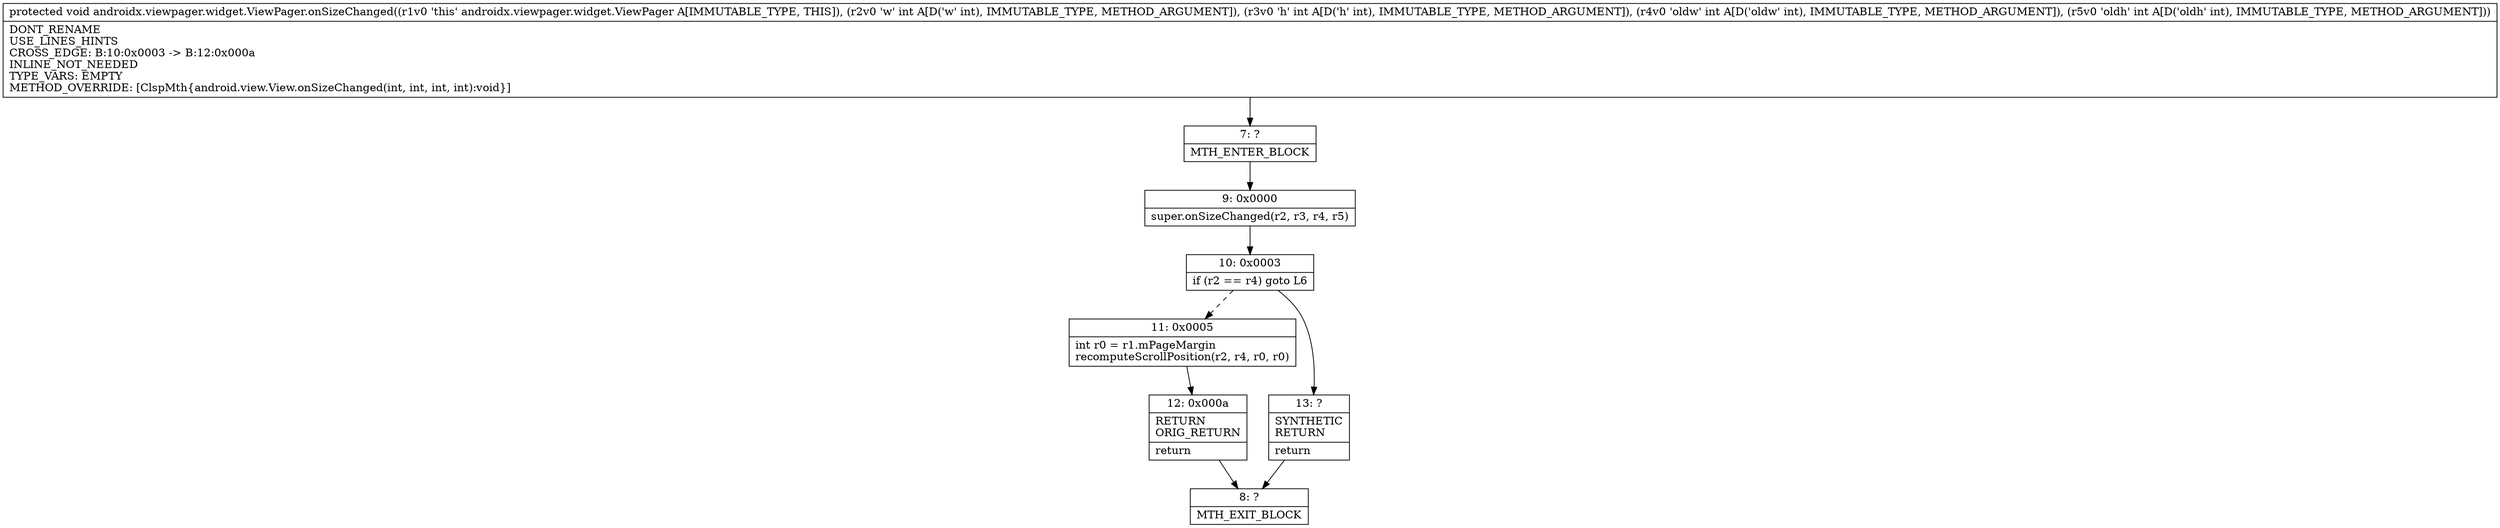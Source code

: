digraph "CFG forandroidx.viewpager.widget.ViewPager.onSizeChanged(IIII)V" {
Node_7 [shape=record,label="{7\:\ ?|MTH_ENTER_BLOCK\l}"];
Node_9 [shape=record,label="{9\:\ 0x0000|super.onSizeChanged(r2, r3, r4, r5)\l}"];
Node_10 [shape=record,label="{10\:\ 0x0003|if (r2 == r4) goto L6\l}"];
Node_11 [shape=record,label="{11\:\ 0x0005|int r0 = r1.mPageMargin\lrecomputeScrollPosition(r2, r4, r0, r0)\l}"];
Node_12 [shape=record,label="{12\:\ 0x000a|RETURN\lORIG_RETURN\l|return\l}"];
Node_8 [shape=record,label="{8\:\ ?|MTH_EXIT_BLOCK\l}"];
Node_13 [shape=record,label="{13\:\ ?|SYNTHETIC\lRETURN\l|return\l}"];
MethodNode[shape=record,label="{protected void androidx.viewpager.widget.ViewPager.onSizeChanged((r1v0 'this' androidx.viewpager.widget.ViewPager A[IMMUTABLE_TYPE, THIS]), (r2v0 'w' int A[D('w' int), IMMUTABLE_TYPE, METHOD_ARGUMENT]), (r3v0 'h' int A[D('h' int), IMMUTABLE_TYPE, METHOD_ARGUMENT]), (r4v0 'oldw' int A[D('oldw' int), IMMUTABLE_TYPE, METHOD_ARGUMENT]), (r5v0 'oldh' int A[D('oldh' int), IMMUTABLE_TYPE, METHOD_ARGUMENT]))  | DONT_RENAME\lUSE_LINES_HINTS\lCROSS_EDGE: B:10:0x0003 \-\> B:12:0x000a\lINLINE_NOT_NEEDED\lTYPE_VARS: EMPTY\lMETHOD_OVERRIDE: [ClspMth\{android.view.View.onSizeChanged(int, int, int, int):void\}]\l}"];
MethodNode -> Node_7;Node_7 -> Node_9;
Node_9 -> Node_10;
Node_10 -> Node_11[style=dashed];
Node_10 -> Node_13;
Node_11 -> Node_12;
Node_12 -> Node_8;
Node_13 -> Node_8;
}

